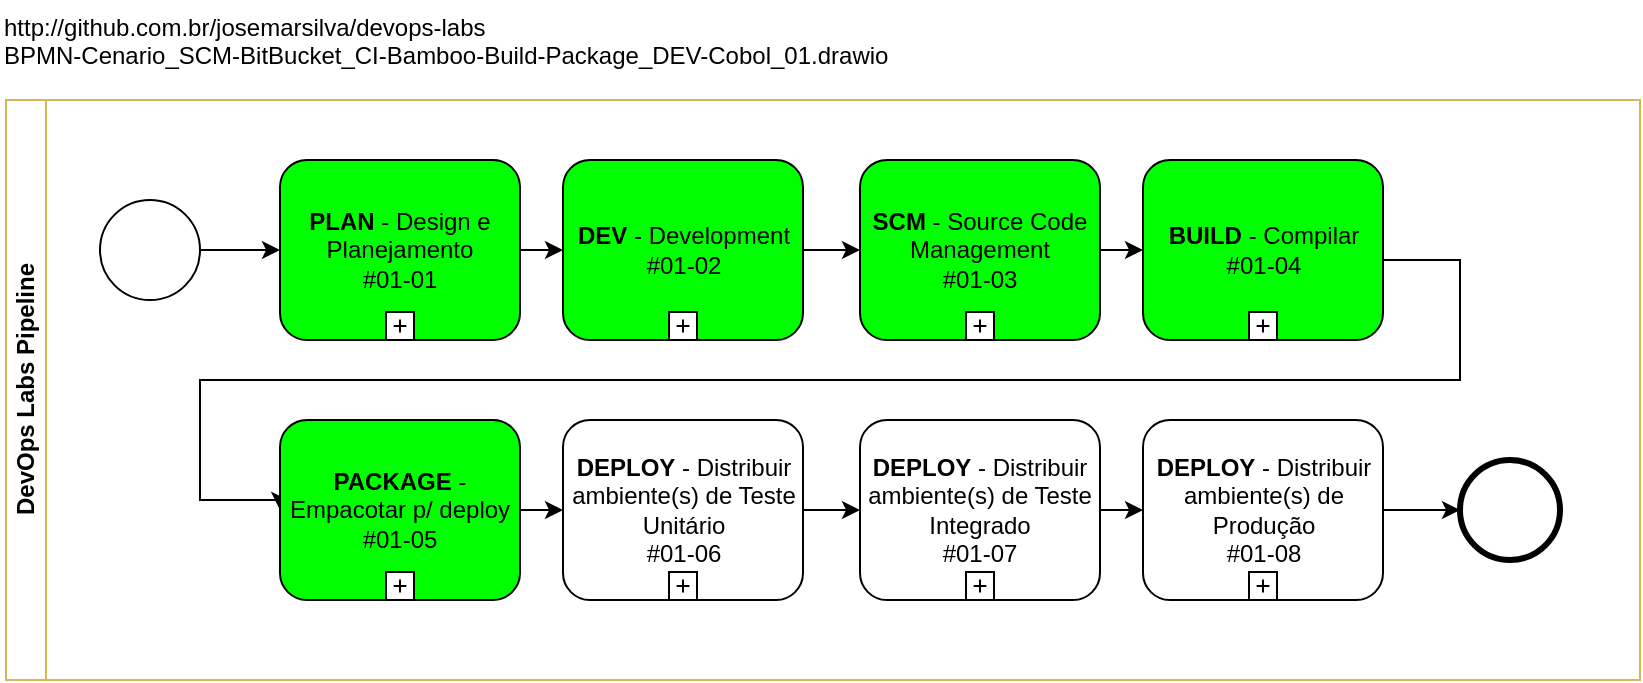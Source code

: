 <mxfile version="12.6.5" type="device"><diagram id="5NeZ63Qd66gIMU1FEMey" name="Página-1"><mxGraphModel dx="868" dy="534" grid="1" gridSize="10" guides="1" tooltips="1" connect="1" arrows="1" fold="1" page="1" pageScale="1" pageWidth="827" pageHeight="1169" math="0" shadow="0"><root><mxCell id="0"/><mxCell id="1" parent="0"/><mxCell id="QgqVYCvx7v4dcO-PnhBK-2" value="DevOps Labs Pipeline" style="swimlane;html=1;horizontal=0;startSize=20;fillColor=none;strokeColor=#d6b656;" parent="1" vertex="1"><mxGeometry x="3" y="60" width="817" height="290" as="geometry"/></mxCell><mxCell id="dS2oRb-bHWeyEm29BqbT-6" style="edgeStyle=orthogonalEdgeStyle;rounded=0;orthogonalLoop=1;jettySize=auto;html=1;exitX=1;exitY=0.5;exitDx=0;exitDy=0;" parent="QgqVYCvx7v4dcO-PnhBK-2" source="dS2oRb-bHWeyEm29BqbT-1" target="dS2oRb-bHWeyEm29BqbT-4" edge="1"><mxGeometry relative="1" as="geometry"><mxPoint x="107" y="80" as="sourcePoint"/></mxGeometry></mxCell><mxCell id="dS2oRb-bHWeyEm29BqbT-1" value="" style="shape=mxgraph.bpmn.shape;html=1;verticalLabelPosition=bottom;labelBackgroundColor=#ffffff;verticalAlign=top;align=center;perimeter=ellipsePerimeter;outlineConnect=0;outline=standard;symbol=general;" parent="QgqVYCvx7v4dcO-PnhBK-2" vertex="1"><mxGeometry x="47" y="50" width="50" height="50" as="geometry"/></mxCell><mxCell id="dS2oRb-bHWeyEm29BqbT-10" style="edgeStyle=orthogonalEdgeStyle;rounded=0;orthogonalLoop=1;jettySize=auto;html=1;" parent="QgqVYCvx7v4dcO-PnhBK-2" source="dS2oRb-bHWeyEm29BqbT-4" target="dS2oRb-bHWeyEm29BqbT-8" edge="1"><mxGeometry relative="1" as="geometry"/></mxCell><mxCell id="dS2oRb-bHWeyEm29BqbT-4" value="&lt;b&gt;PLAN&lt;/b&gt; - Design e Planejamento&lt;br&gt;#01-01" style="html=1;whiteSpace=wrap;rounded=1;fillColor=#00FF00;" parent="QgqVYCvx7v4dcO-PnhBK-2" vertex="1"><mxGeometry x="137" y="30" width="120" height="90" as="geometry"/></mxCell><mxCell id="dS2oRb-bHWeyEm29BqbT-5" value="" style="html=1;shape=plus;outlineConnect=0;" parent="dS2oRb-bHWeyEm29BqbT-4" vertex="1"><mxGeometry x="0.5" y="1" width="14" height="14" relative="1" as="geometry"><mxPoint x="-7" y="-14" as="offset"/></mxGeometry></mxCell><mxCell id="dS2oRb-bHWeyEm29BqbT-16" style="edgeStyle=orthogonalEdgeStyle;rounded=0;orthogonalLoop=1;jettySize=auto;html=1;" parent="QgqVYCvx7v4dcO-PnhBK-2" source="dS2oRb-bHWeyEm29BqbT-8" target="dS2oRb-bHWeyEm29BqbT-12" edge="1"><mxGeometry relative="1" as="geometry"/></mxCell><mxCell id="dS2oRb-bHWeyEm29BqbT-8" value="&lt;b&gt;DEV&lt;/b&gt; - Development&lt;br&gt;#01-02" style="html=1;whiteSpace=wrap;rounded=1;fillColor=#00FF00;" parent="QgqVYCvx7v4dcO-PnhBK-2" vertex="1"><mxGeometry x="278.5" y="30" width="120" height="90" as="geometry"/></mxCell><mxCell id="dS2oRb-bHWeyEm29BqbT-9" value="" style="html=1;shape=plus;outlineConnect=0;" parent="dS2oRb-bHWeyEm29BqbT-8" vertex="1"><mxGeometry x="0.5" y="1" width="14" height="14" relative="1" as="geometry"><mxPoint x="-7" y="-14" as="offset"/></mxGeometry></mxCell><mxCell id="dS2oRb-bHWeyEm29BqbT-12" value="&lt;b&gt;SCM&lt;/b&gt; - Source Code Management&lt;br&gt;#01-03" style="html=1;whiteSpace=wrap;rounded=1;fillColor=#00FF00;" parent="QgqVYCvx7v4dcO-PnhBK-2" vertex="1"><mxGeometry x="427" y="30" width="120" height="90" as="geometry"/></mxCell><mxCell id="dS2oRb-bHWeyEm29BqbT-13" value="" style="html=1;shape=plus;outlineConnect=0;" parent="dS2oRb-bHWeyEm29BqbT-12" vertex="1"><mxGeometry x="0.5" y="1" width="14" height="14" relative="1" as="geometry"><mxPoint x="-7" y="-14" as="offset"/></mxGeometry></mxCell><mxCell id="dS2oRb-bHWeyEm29BqbT-28" style="edgeStyle=orthogonalEdgeStyle;rounded=0;orthogonalLoop=1;jettySize=auto;html=1;entryX=0;entryY=0.5;entryDx=0;entryDy=0;exitX=1;exitY=0.5;exitDx=0;exitDy=0;" parent="QgqVYCvx7v4dcO-PnhBK-2" source="dS2oRb-bHWeyEm29BqbT-14" target="dS2oRb-bHWeyEm29BqbT-18" edge="1"><mxGeometry relative="1" as="geometry"><Array as="points"><mxPoint x="727" y="80"/><mxPoint x="727" y="140"/><mxPoint x="97" y="140"/><mxPoint x="97" y="200"/></Array></mxGeometry></mxCell><mxCell id="dS2oRb-bHWeyEm29BqbT-14" value="&lt;b&gt;BUILD&lt;/b&gt; - Compilar&lt;br&gt;#01-04" style="html=1;whiteSpace=wrap;rounded=1;fillColor=#00FF00;" parent="QgqVYCvx7v4dcO-PnhBK-2" vertex="1"><mxGeometry x="568.5" y="30" width="120" height="90" as="geometry"/></mxCell><mxCell id="dS2oRb-bHWeyEm29BqbT-15" value="" style="html=1;shape=plus;outlineConnect=0;" parent="dS2oRb-bHWeyEm29BqbT-14" vertex="1"><mxGeometry x="0.5" y="1" width="14" height="14" relative="1" as="geometry"><mxPoint x="-7" y="-14" as="offset"/></mxGeometry></mxCell><mxCell id="dS2oRb-bHWeyEm29BqbT-11" style="edgeStyle=orthogonalEdgeStyle;rounded=0;orthogonalLoop=1;jettySize=auto;html=1;" parent="QgqVYCvx7v4dcO-PnhBK-2" source="dS2oRb-bHWeyEm29BqbT-12" target="dS2oRb-bHWeyEm29BqbT-14" edge="1"><mxGeometry relative="1" as="geometry"/></mxCell><mxCell id="dS2oRb-bHWeyEm29BqbT-18" value="&lt;b&gt;PACKAGE&lt;/b&gt; - &lt;br&gt;Empacotar p/ deploy&lt;br&gt;#01-05" style="html=1;whiteSpace=wrap;rounded=1;fillColor=#00FF00;" parent="QgqVYCvx7v4dcO-PnhBK-2" vertex="1"><mxGeometry x="137" y="160" width="120" height="90" as="geometry"/></mxCell><mxCell id="dS2oRb-bHWeyEm29BqbT-19" value="" style="html=1;shape=plus;outlineConnect=0;" parent="dS2oRb-bHWeyEm29BqbT-18" vertex="1"><mxGeometry x="0.5" y="1" width="14" height="14" relative="1" as="geometry"><mxPoint x="-7" y="-14" as="offset"/></mxGeometry></mxCell><mxCell id="dS2oRb-bHWeyEm29BqbT-21" value="&lt;b&gt;DEPLOY&lt;/b&gt;&amp;nbsp;- Distribuir ambiente(s) de Teste Unitário&lt;br&gt;#01-06" style="html=1;whiteSpace=wrap;rounded=1;" parent="QgqVYCvx7v4dcO-PnhBK-2" vertex="1"><mxGeometry x="278.5" y="160" width="120" height="90" as="geometry"/></mxCell><mxCell id="dS2oRb-bHWeyEm29BqbT-22" value="" style="html=1;shape=plus;outlineConnect=0;" parent="dS2oRb-bHWeyEm29BqbT-21" vertex="1"><mxGeometry x="0.5" y="1" width="14" height="14" relative="1" as="geometry"><mxPoint x="-7" y="-14" as="offset"/></mxGeometry></mxCell><mxCell id="dS2oRb-bHWeyEm29BqbT-17" style="edgeStyle=orthogonalEdgeStyle;rounded=0;orthogonalLoop=1;jettySize=auto;html=1;" parent="QgqVYCvx7v4dcO-PnhBK-2" source="dS2oRb-bHWeyEm29BqbT-18" target="dS2oRb-bHWeyEm29BqbT-21" edge="1"><mxGeometry relative="1" as="geometry"/></mxCell><mxCell id="dS2oRb-bHWeyEm29BqbT-23" value="&lt;b&gt;DEPLOY&lt;/b&gt;&amp;nbsp;- Distribuir ambiente(s) de Teste Integrado&lt;br&gt;#01-07" style="html=1;whiteSpace=wrap;rounded=1;" parent="QgqVYCvx7v4dcO-PnhBK-2" vertex="1"><mxGeometry x="427" y="160" width="120" height="90" as="geometry"/></mxCell><mxCell id="dS2oRb-bHWeyEm29BqbT-24" value="" style="html=1;shape=plus;outlineConnect=0;" parent="dS2oRb-bHWeyEm29BqbT-23" vertex="1"><mxGeometry x="0.5" y="1" width="14" height="14" relative="1" as="geometry"><mxPoint x="-7" y="-14" as="offset"/></mxGeometry></mxCell><mxCell id="dS2oRb-bHWeyEm29BqbT-20" style="edgeStyle=orthogonalEdgeStyle;rounded=0;orthogonalLoop=1;jettySize=auto;html=1;" parent="QgqVYCvx7v4dcO-PnhBK-2" source="dS2oRb-bHWeyEm29BqbT-21" target="dS2oRb-bHWeyEm29BqbT-23" edge="1"><mxGeometry relative="1" as="geometry"/></mxCell><mxCell id="dS2oRb-bHWeyEm29BqbT-29" style="edgeStyle=orthogonalEdgeStyle;rounded=0;orthogonalLoop=1;jettySize=auto;html=1;" parent="QgqVYCvx7v4dcO-PnhBK-2" source="dS2oRb-bHWeyEm29BqbT-25" target="dS2oRb-bHWeyEm29BqbT-3" edge="1"><mxGeometry relative="1" as="geometry"><mxPoint x="737" y="200" as="targetPoint"/></mxGeometry></mxCell><mxCell id="dS2oRb-bHWeyEm29BqbT-25" value="&lt;b&gt;DEPLOY&lt;/b&gt;&amp;nbsp;- Distribuir ambiente(s) de Produção&lt;br&gt;#01-08" style="html=1;whiteSpace=wrap;rounded=1;" parent="QgqVYCvx7v4dcO-PnhBK-2" vertex="1"><mxGeometry x="568.5" y="160" width="120" height="90" as="geometry"/></mxCell><mxCell id="dS2oRb-bHWeyEm29BqbT-26" value="" style="html=1;shape=plus;outlineConnect=0;" parent="dS2oRb-bHWeyEm29BqbT-25" vertex="1"><mxGeometry x="0.5" y="1" width="14" height="14" relative="1" as="geometry"><mxPoint x="-7" y="-14" as="offset"/></mxGeometry></mxCell><mxCell id="dS2oRb-bHWeyEm29BqbT-27" style="edgeStyle=orthogonalEdgeStyle;rounded=0;orthogonalLoop=1;jettySize=auto;html=1;" parent="QgqVYCvx7v4dcO-PnhBK-2" source="dS2oRb-bHWeyEm29BqbT-23" target="dS2oRb-bHWeyEm29BqbT-25" edge="1"><mxGeometry relative="1" as="geometry"/></mxCell><mxCell id="dS2oRb-bHWeyEm29BqbT-3" value="" style="shape=mxgraph.bpmn.shape;html=1;verticalLabelPosition=bottom;labelBackgroundColor=#ffffff;verticalAlign=top;align=center;perimeter=ellipsePerimeter;outlineConnect=0;outline=end;symbol=general;" parent="QgqVYCvx7v4dcO-PnhBK-2" vertex="1"><mxGeometry x="727" y="180" width="50" height="50" as="geometry"/></mxCell><mxCell id="OLhIjut3MR7rtpvBqboD-1" value="&lt;div style=&quot;text-align: left&quot;&gt;http://github.com.br/josemarsilva/devops-labs&lt;/div&gt;BPMN-Cenario_SCM-BitBucket_CI-Bamboo-Build-Package_DEV-Cobol_01.drawio" style="text;html=1;resizable=0;autosize=1;align=left;verticalAlign=top;points=[];fillColor=none;strokeColor=none;rounded=0;" parent="1" vertex="1"><mxGeometry y="10" width="460" height="30" as="geometry"/></mxCell></root></mxGraphModel></diagram></mxfile>